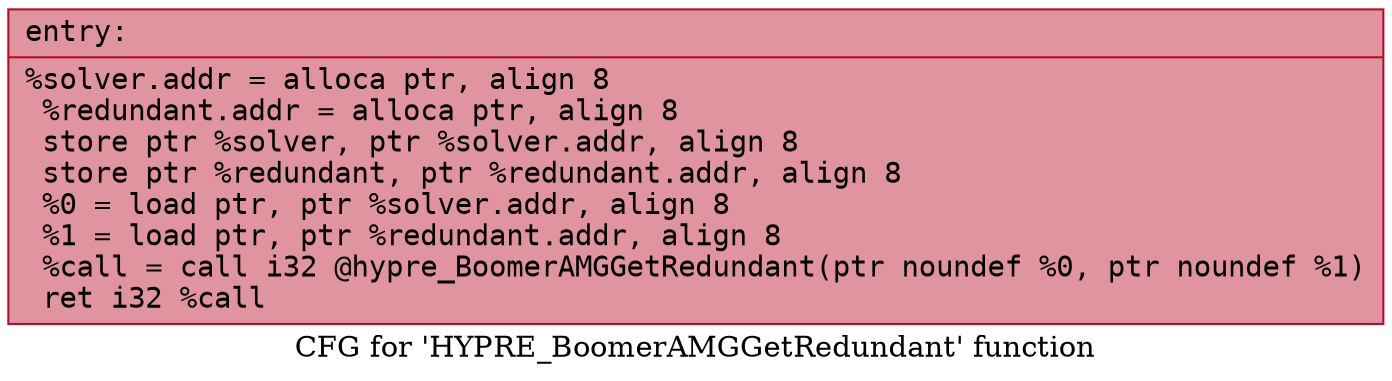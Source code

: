 digraph "CFG for 'HYPRE_BoomerAMGGetRedundant' function" {
	label="CFG for 'HYPRE_BoomerAMGGetRedundant' function";

	Node0x55f5a9a4e0a0 [shape=record,color="#b70d28ff", style=filled, fillcolor="#b70d2870" fontname="Courier",label="{entry:\l|  %solver.addr = alloca ptr, align 8\l  %redundant.addr = alloca ptr, align 8\l  store ptr %solver, ptr %solver.addr, align 8\l  store ptr %redundant, ptr %redundant.addr, align 8\l  %0 = load ptr, ptr %solver.addr, align 8\l  %1 = load ptr, ptr %redundant.addr, align 8\l  %call = call i32 @hypre_BoomerAMGGetRedundant(ptr noundef %0, ptr noundef %1)\l  ret i32 %call\l}"];
}

